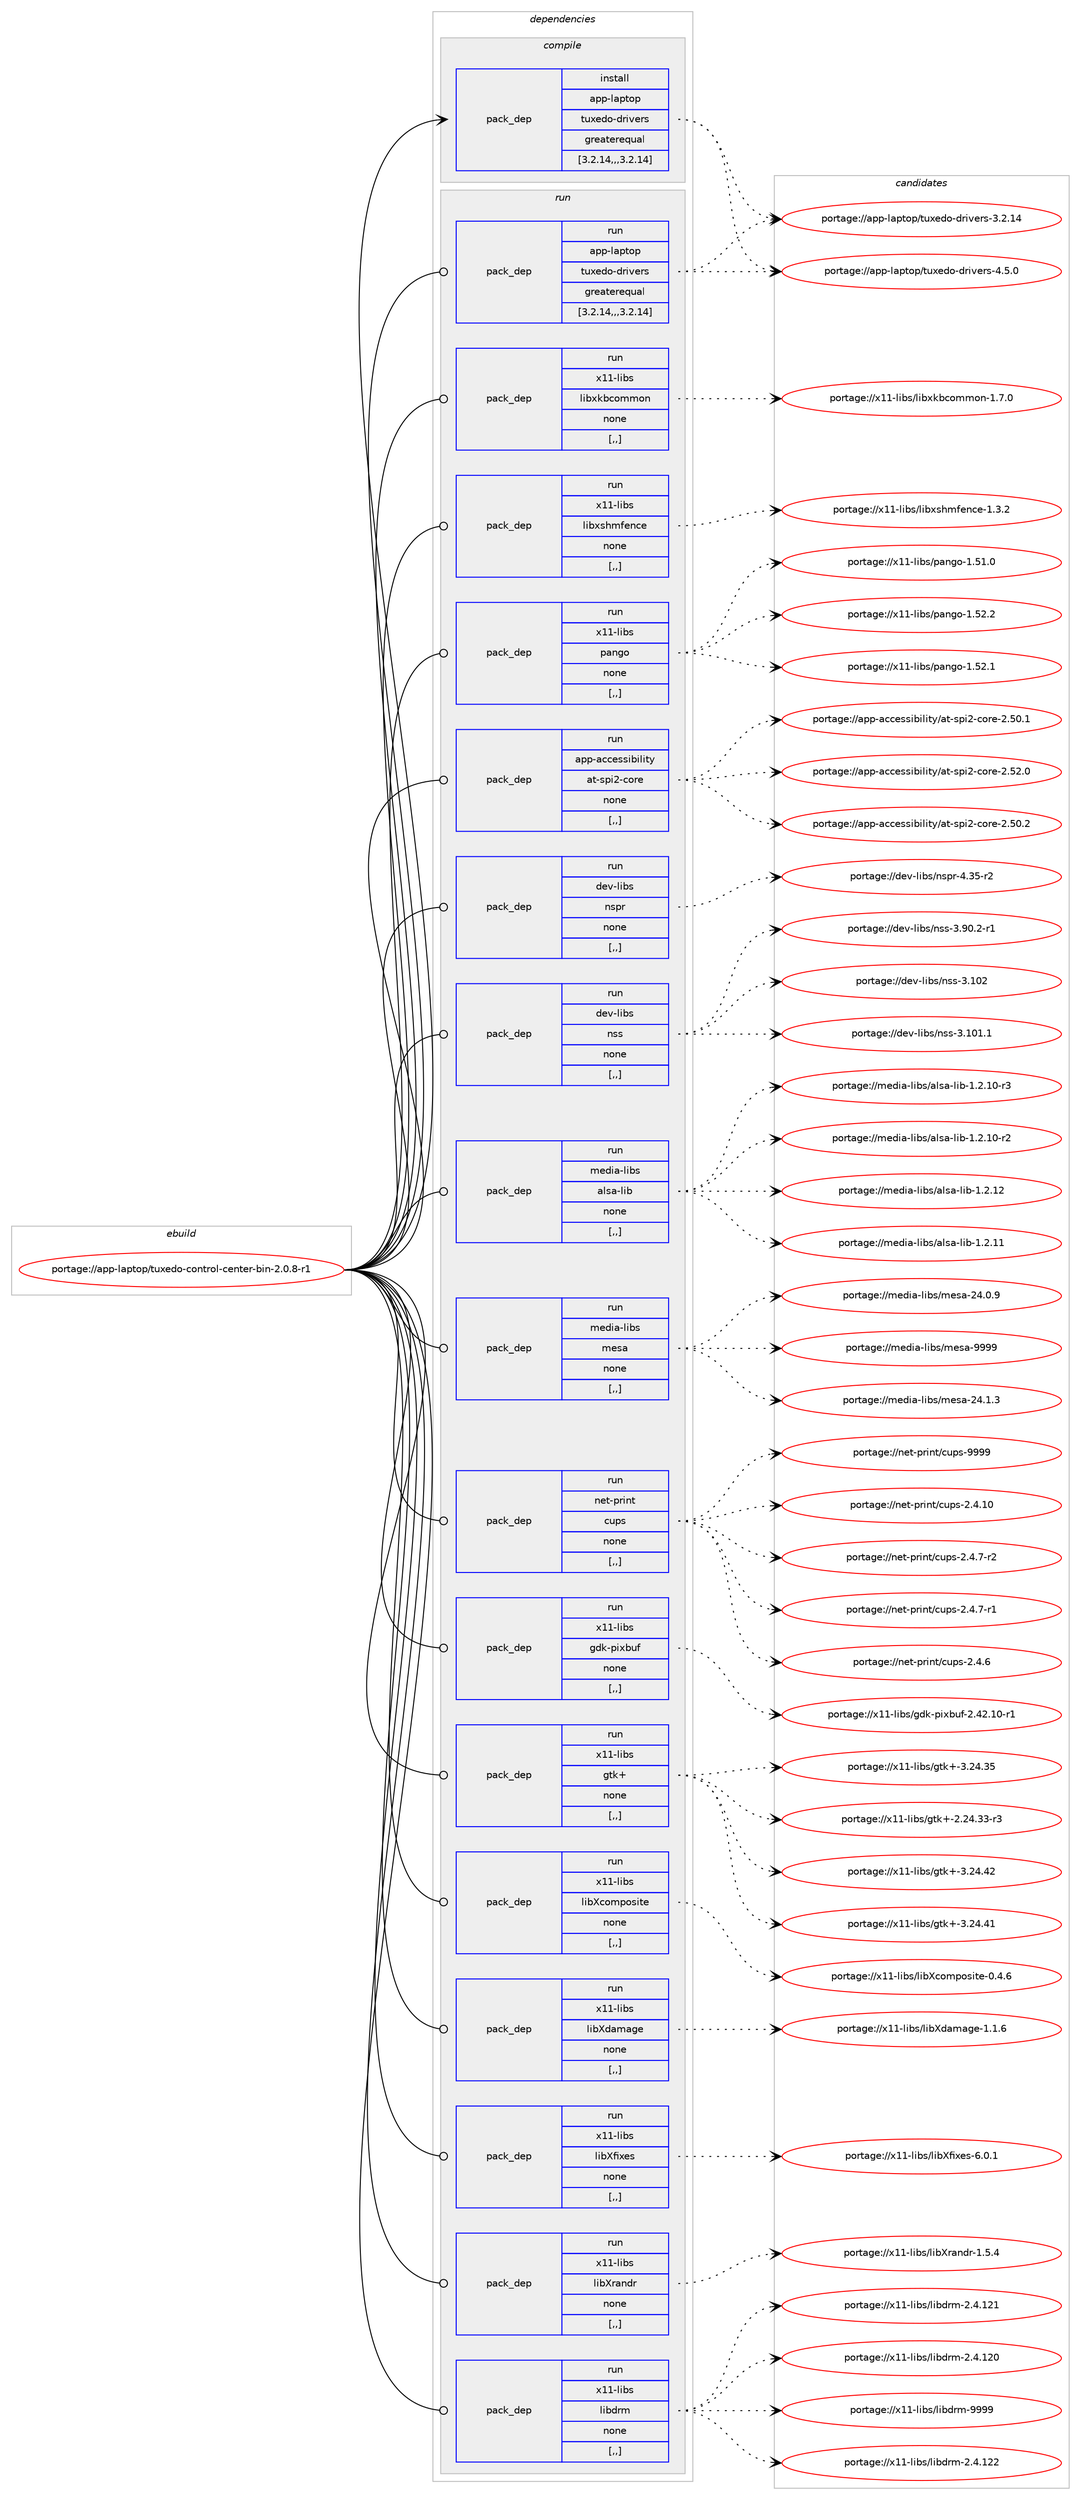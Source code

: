 digraph prolog {

# *************
# Graph options
# *************

newrank=true;
concentrate=true;
compound=true;
graph [rankdir=LR,fontname=Helvetica,fontsize=10,ranksep=1.5];#, ranksep=2.5, nodesep=0.2];
edge  [arrowhead=vee];
node  [fontname=Helvetica,fontsize=10];

# **********
# The ebuild
# **********

subgraph cluster_leftcol {
color=gray;
label=<<i>ebuild</i>>;
id [label="portage://app-laptop/tuxedo-control-center-bin-2.0.8-r1", color=red, width=4, href="../app-laptop/tuxedo-control-center-bin-2.0.8-r1.svg"];
}

# ****************
# The dependencies
# ****************

subgraph cluster_midcol {
color=gray;
label=<<i>dependencies</i>>;
subgraph cluster_compile {
fillcolor="#eeeeee";
style=filled;
label=<<i>compile</i>>;
subgraph pack27415 {
dependency39238 [label=<<TABLE BORDER="0" CELLBORDER="1" CELLSPACING="0" CELLPADDING="4" WIDTH="220"><TR><TD ROWSPAN="6" CELLPADDING="30">pack_dep</TD></TR><TR><TD WIDTH="110">install</TD></TR><TR><TD>app-laptop</TD></TR><TR><TD>tuxedo-drivers</TD></TR><TR><TD>greaterequal</TD></TR><TR><TD>[3.2.14,,,3.2.14]</TD></TR></TABLE>>, shape=none, color=blue];
}
id:e -> dependency39238:w [weight=20,style="solid",arrowhead="vee"];
}
subgraph cluster_compileandrun {
fillcolor="#eeeeee";
style=filled;
label=<<i>compile and run</i>>;
}
subgraph cluster_run {
fillcolor="#eeeeee";
style=filled;
label=<<i>run</i>>;
subgraph pack27416 {
dependency39239 [label=<<TABLE BORDER="0" CELLBORDER="1" CELLSPACING="0" CELLPADDING="4" WIDTH="220"><TR><TD ROWSPAN="6" CELLPADDING="30">pack_dep</TD></TR><TR><TD WIDTH="110">run</TD></TR><TR><TD>app-accessibility</TD></TR><TR><TD>at-spi2-core</TD></TR><TR><TD>none</TD></TR><TR><TD>[,,]</TD></TR></TABLE>>, shape=none, color=blue];
}
id:e -> dependency39239:w [weight=20,style="solid",arrowhead="odot"];
subgraph pack27417 {
dependency39240 [label=<<TABLE BORDER="0" CELLBORDER="1" CELLSPACING="0" CELLPADDING="4" WIDTH="220"><TR><TD ROWSPAN="6" CELLPADDING="30">pack_dep</TD></TR><TR><TD WIDTH="110">run</TD></TR><TR><TD>app-laptop</TD></TR><TR><TD>tuxedo-drivers</TD></TR><TR><TD>greaterequal</TD></TR><TR><TD>[3.2.14,,,3.2.14]</TD></TR></TABLE>>, shape=none, color=blue];
}
id:e -> dependency39240:w [weight=20,style="solid",arrowhead="odot"];
subgraph pack27418 {
dependency39241 [label=<<TABLE BORDER="0" CELLBORDER="1" CELLSPACING="0" CELLPADDING="4" WIDTH="220"><TR><TD ROWSPAN="6" CELLPADDING="30">pack_dep</TD></TR><TR><TD WIDTH="110">run</TD></TR><TR><TD>dev-libs</TD></TR><TR><TD>nspr</TD></TR><TR><TD>none</TD></TR><TR><TD>[,,]</TD></TR></TABLE>>, shape=none, color=blue];
}
id:e -> dependency39241:w [weight=20,style="solid",arrowhead="odot"];
subgraph pack27419 {
dependency39242 [label=<<TABLE BORDER="0" CELLBORDER="1" CELLSPACING="0" CELLPADDING="4" WIDTH="220"><TR><TD ROWSPAN="6" CELLPADDING="30">pack_dep</TD></TR><TR><TD WIDTH="110">run</TD></TR><TR><TD>dev-libs</TD></TR><TR><TD>nss</TD></TR><TR><TD>none</TD></TR><TR><TD>[,,]</TD></TR></TABLE>>, shape=none, color=blue];
}
id:e -> dependency39242:w [weight=20,style="solid",arrowhead="odot"];
subgraph pack27420 {
dependency39243 [label=<<TABLE BORDER="0" CELLBORDER="1" CELLSPACING="0" CELLPADDING="4" WIDTH="220"><TR><TD ROWSPAN="6" CELLPADDING="30">pack_dep</TD></TR><TR><TD WIDTH="110">run</TD></TR><TR><TD>media-libs</TD></TR><TR><TD>alsa-lib</TD></TR><TR><TD>none</TD></TR><TR><TD>[,,]</TD></TR></TABLE>>, shape=none, color=blue];
}
id:e -> dependency39243:w [weight=20,style="solid",arrowhead="odot"];
subgraph pack27421 {
dependency39244 [label=<<TABLE BORDER="0" CELLBORDER="1" CELLSPACING="0" CELLPADDING="4" WIDTH="220"><TR><TD ROWSPAN="6" CELLPADDING="30">pack_dep</TD></TR><TR><TD WIDTH="110">run</TD></TR><TR><TD>media-libs</TD></TR><TR><TD>mesa</TD></TR><TR><TD>none</TD></TR><TR><TD>[,,]</TD></TR></TABLE>>, shape=none, color=blue];
}
id:e -> dependency39244:w [weight=20,style="solid",arrowhead="odot"];
subgraph pack27422 {
dependency39245 [label=<<TABLE BORDER="0" CELLBORDER="1" CELLSPACING="0" CELLPADDING="4" WIDTH="220"><TR><TD ROWSPAN="6" CELLPADDING="30">pack_dep</TD></TR><TR><TD WIDTH="110">run</TD></TR><TR><TD>net-print</TD></TR><TR><TD>cups</TD></TR><TR><TD>none</TD></TR><TR><TD>[,,]</TD></TR></TABLE>>, shape=none, color=blue];
}
id:e -> dependency39245:w [weight=20,style="solid",arrowhead="odot"];
subgraph pack27423 {
dependency39246 [label=<<TABLE BORDER="0" CELLBORDER="1" CELLSPACING="0" CELLPADDING="4" WIDTH="220"><TR><TD ROWSPAN="6" CELLPADDING="30">pack_dep</TD></TR><TR><TD WIDTH="110">run</TD></TR><TR><TD>x11-libs</TD></TR><TR><TD>gdk-pixbuf</TD></TR><TR><TD>none</TD></TR><TR><TD>[,,]</TD></TR></TABLE>>, shape=none, color=blue];
}
id:e -> dependency39246:w [weight=20,style="solid",arrowhead="odot"];
subgraph pack27424 {
dependency39247 [label=<<TABLE BORDER="0" CELLBORDER="1" CELLSPACING="0" CELLPADDING="4" WIDTH="220"><TR><TD ROWSPAN="6" CELLPADDING="30">pack_dep</TD></TR><TR><TD WIDTH="110">run</TD></TR><TR><TD>x11-libs</TD></TR><TR><TD>gtk+</TD></TR><TR><TD>none</TD></TR><TR><TD>[,,]</TD></TR></TABLE>>, shape=none, color=blue];
}
id:e -> dependency39247:w [weight=20,style="solid",arrowhead="odot"];
subgraph pack27425 {
dependency39248 [label=<<TABLE BORDER="0" CELLBORDER="1" CELLSPACING="0" CELLPADDING="4" WIDTH="220"><TR><TD ROWSPAN="6" CELLPADDING="30">pack_dep</TD></TR><TR><TD WIDTH="110">run</TD></TR><TR><TD>x11-libs</TD></TR><TR><TD>libXcomposite</TD></TR><TR><TD>none</TD></TR><TR><TD>[,,]</TD></TR></TABLE>>, shape=none, color=blue];
}
id:e -> dependency39248:w [weight=20,style="solid",arrowhead="odot"];
subgraph pack27426 {
dependency39249 [label=<<TABLE BORDER="0" CELLBORDER="1" CELLSPACING="0" CELLPADDING="4" WIDTH="220"><TR><TD ROWSPAN="6" CELLPADDING="30">pack_dep</TD></TR><TR><TD WIDTH="110">run</TD></TR><TR><TD>x11-libs</TD></TR><TR><TD>libXdamage</TD></TR><TR><TD>none</TD></TR><TR><TD>[,,]</TD></TR></TABLE>>, shape=none, color=blue];
}
id:e -> dependency39249:w [weight=20,style="solid",arrowhead="odot"];
subgraph pack27427 {
dependency39250 [label=<<TABLE BORDER="0" CELLBORDER="1" CELLSPACING="0" CELLPADDING="4" WIDTH="220"><TR><TD ROWSPAN="6" CELLPADDING="30">pack_dep</TD></TR><TR><TD WIDTH="110">run</TD></TR><TR><TD>x11-libs</TD></TR><TR><TD>libXfixes</TD></TR><TR><TD>none</TD></TR><TR><TD>[,,]</TD></TR></TABLE>>, shape=none, color=blue];
}
id:e -> dependency39250:w [weight=20,style="solid",arrowhead="odot"];
subgraph pack27428 {
dependency39251 [label=<<TABLE BORDER="0" CELLBORDER="1" CELLSPACING="0" CELLPADDING="4" WIDTH="220"><TR><TD ROWSPAN="6" CELLPADDING="30">pack_dep</TD></TR><TR><TD WIDTH="110">run</TD></TR><TR><TD>x11-libs</TD></TR><TR><TD>libXrandr</TD></TR><TR><TD>none</TD></TR><TR><TD>[,,]</TD></TR></TABLE>>, shape=none, color=blue];
}
id:e -> dependency39251:w [weight=20,style="solid",arrowhead="odot"];
subgraph pack27429 {
dependency39252 [label=<<TABLE BORDER="0" CELLBORDER="1" CELLSPACING="0" CELLPADDING="4" WIDTH="220"><TR><TD ROWSPAN="6" CELLPADDING="30">pack_dep</TD></TR><TR><TD WIDTH="110">run</TD></TR><TR><TD>x11-libs</TD></TR><TR><TD>libdrm</TD></TR><TR><TD>none</TD></TR><TR><TD>[,,]</TD></TR></TABLE>>, shape=none, color=blue];
}
id:e -> dependency39252:w [weight=20,style="solid",arrowhead="odot"];
subgraph pack27430 {
dependency39253 [label=<<TABLE BORDER="0" CELLBORDER="1" CELLSPACING="0" CELLPADDING="4" WIDTH="220"><TR><TD ROWSPAN="6" CELLPADDING="30">pack_dep</TD></TR><TR><TD WIDTH="110">run</TD></TR><TR><TD>x11-libs</TD></TR><TR><TD>libxkbcommon</TD></TR><TR><TD>none</TD></TR><TR><TD>[,,]</TD></TR></TABLE>>, shape=none, color=blue];
}
id:e -> dependency39253:w [weight=20,style="solid",arrowhead="odot"];
subgraph pack27431 {
dependency39254 [label=<<TABLE BORDER="0" CELLBORDER="1" CELLSPACING="0" CELLPADDING="4" WIDTH="220"><TR><TD ROWSPAN="6" CELLPADDING="30">pack_dep</TD></TR><TR><TD WIDTH="110">run</TD></TR><TR><TD>x11-libs</TD></TR><TR><TD>libxshmfence</TD></TR><TR><TD>none</TD></TR><TR><TD>[,,]</TD></TR></TABLE>>, shape=none, color=blue];
}
id:e -> dependency39254:w [weight=20,style="solid",arrowhead="odot"];
subgraph pack27432 {
dependency39255 [label=<<TABLE BORDER="0" CELLBORDER="1" CELLSPACING="0" CELLPADDING="4" WIDTH="220"><TR><TD ROWSPAN="6" CELLPADDING="30">pack_dep</TD></TR><TR><TD WIDTH="110">run</TD></TR><TR><TD>x11-libs</TD></TR><TR><TD>pango</TD></TR><TR><TD>none</TD></TR><TR><TD>[,,]</TD></TR></TABLE>>, shape=none, color=blue];
}
id:e -> dependency39255:w [weight=20,style="solid",arrowhead="odot"];
}
}

# **************
# The candidates
# **************

subgraph cluster_choices {
rank=same;
color=gray;
label=<<i>candidates</i>>;

subgraph choice27415 {
color=black;
nodesep=1;
choice9711211245108971121161111124711611712010110011145100114105118101114115455246534648 [label="portage://app-laptop/tuxedo-drivers-4.5.0", color=red, width=4,href="../app-laptop/tuxedo-drivers-4.5.0.svg"];
choice971121124510897112116111112471161171201011001114510011410511810111411545514650464952 [label="portage://app-laptop/tuxedo-drivers-3.2.14", color=red, width=4,href="../app-laptop/tuxedo-drivers-3.2.14.svg"];
dependency39238:e -> choice9711211245108971121161111124711611712010110011145100114105118101114115455246534648:w [style=dotted,weight="100"];
dependency39238:e -> choice971121124510897112116111112471161171201011001114510011410511810111411545514650464952:w [style=dotted,weight="100"];
}
subgraph choice27416 {
color=black;
nodesep=1;
choice97112112459799991011151151059810510810511612147971164511511210550459911111410145504653504648 [label="portage://app-accessibility/at-spi2-core-2.52.0", color=red, width=4,href="../app-accessibility/at-spi2-core-2.52.0.svg"];
choice97112112459799991011151151059810510810511612147971164511511210550459911111410145504653484650 [label="portage://app-accessibility/at-spi2-core-2.50.2", color=red, width=4,href="../app-accessibility/at-spi2-core-2.50.2.svg"];
choice97112112459799991011151151059810510810511612147971164511511210550459911111410145504653484649 [label="portage://app-accessibility/at-spi2-core-2.50.1", color=red, width=4,href="../app-accessibility/at-spi2-core-2.50.1.svg"];
dependency39239:e -> choice97112112459799991011151151059810510810511612147971164511511210550459911111410145504653504648:w [style=dotted,weight="100"];
dependency39239:e -> choice97112112459799991011151151059810510810511612147971164511511210550459911111410145504653484650:w [style=dotted,weight="100"];
dependency39239:e -> choice97112112459799991011151151059810510810511612147971164511511210550459911111410145504653484649:w [style=dotted,weight="100"];
}
subgraph choice27417 {
color=black;
nodesep=1;
choice9711211245108971121161111124711611712010110011145100114105118101114115455246534648 [label="portage://app-laptop/tuxedo-drivers-4.5.0", color=red, width=4,href="../app-laptop/tuxedo-drivers-4.5.0.svg"];
choice971121124510897112116111112471161171201011001114510011410511810111411545514650464952 [label="portage://app-laptop/tuxedo-drivers-3.2.14", color=red, width=4,href="../app-laptop/tuxedo-drivers-3.2.14.svg"];
dependency39240:e -> choice9711211245108971121161111124711611712010110011145100114105118101114115455246534648:w [style=dotted,weight="100"];
dependency39240:e -> choice971121124510897112116111112471161171201011001114510011410511810111411545514650464952:w [style=dotted,weight="100"];
}
subgraph choice27418 {
color=black;
nodesep=1;
choice10010111845108105981154711011511211445524651534511450 [label="portage://dev-libs/nspr-4.35-r2", color=red, width=4,href="../dev-libs/nspr-4.35-r2.svg"];
dependency39241:e -> choice10010111845108105981154711011511211445524651534511450:w [style=dotted,weight="100"];
}
subgraph choice27419 {
color=black;
nodesep=1;
choice100101118451081059811547110115115455146494850 [label="portage://dev-libs/nss-3.102", color=red, width=4,href="../dev-libs/nss-3.102.svg"];
choice1001011184510810598115471101151154551464948494649 [label="portage://dev-libs/nss-3.101.1", color=red, width=4,href="../dev-libs/nss-3.101.1.svg"];
choice100101118451081059811547110115115455146574846504511449 [label="portage://dev-libs/nss-3.90.2-r1", color=red, width=4,href="../dev-libs/nss-3.90.2-r1.svg"];
dependency39242:e -> choice100101118451081059811547110115115455146494850:w [style=dotted,weight="100"];
dependency39242:e -> choice1001011184510810598115471101151154551464948494649:w [style=dotted,weight="100"];
dependency39242:e -> choice100101118451081059811547110115115455146574846504511449:w [style=dotted,weight="100"];
}
subgraph choice27420 {
color=black;
nodesep=1;
choice109101100105974510810598115479710811597451081059845494650464950 [label="portage://media-libs/alsa-lib-1.2.12", color=red, width=4,href="../media-libs/alsa-lib-1.2.12.svg"];
choice109101100105974510810598115479710811597451081059845494650464949 [label="portage://media-libs/alsa-lib-1.2.11", color=red, width=4,href="../media-libs/alsa-lib-1.2.11.svg"];
choice1091011001059745108105981154797108115974510810598454946504649484511451 [label="portage://media-libs/alsa-lib-1.2.10-r3", color=red, width=4,href="../media-libs/alsa-lib-1.2.10-r3.svg"];
choice1091011001059745108105981154797108115974510810598454946504649484511450 [label="portage://media-libs/alsa-lib-1.2.10-r2", color=red, width=4,href="../media-libs/alsa-lib-1.2.10-r2.svg"];
dependency39243:e -> choice109101100105974510810598115479710811597451081059845494650464950:w [style=dotted,weight="100"];
dependency39243:e -> choice109101100105974510810598115479710811597451081059845494650464949:w [style=dotted,weight="100"];
dependency39243:e -> choice1091011001059745108105981154797108115974510810598454946504649484511451:w [style=dotted,weight="100"];
dependency39243:e -> choice1091011001059745108105981154797108115974510810598454946504649484511450:w [style=dotted,weight="100"];
}
subgraph choice27421 {
color=black;
nodesep=1;
choice10910110010597451081059811547109101115974557575757 [label="portage://media-libs/mesa-9999", color=red, width=4,href="../media-libs/mesa-9999.svg"];
choice109101100105974510810598115471091011159745505246494651 [label="portage://media-libs/mesa-24.1.3", color=red, width=4,href="../media-libs/mesa-24.1.3.svg"];
choice109101100105974510810598115471091011159745505246484657 [label="portage://media-libs/mesa-24.0.9", color=red, width=4,href="../media-libs/mesa-24.0.9.svg"];
dependency39244:e -> choice10910110010597451081059811547109101115974557575757:w [style=dotted,weight="100"];
dependency39244:e -> choice109101100105974510810598115471091011159745505246494651:w [style=dotted,weight="100"];
dependency39244:e -> choice109101100105974510810598115471091011159745505246484657:w [style=dotted,weight="100"];
}
subgraph choice27422 {
color=black;
nodesep=1;
choice1101011164511211410511011647991171121154557575757 [label="portage://net-print/cups-9999", color=red, width=4,href="../net-print/cups-9999.svg"];
choice11010111645112114105110116479911711211545504652464948 [label="portage://net-print/cups-2.4.10", color=red, width=4,href="../net-print/cups-2.4.10.svg"];
choice1101011164511211410511011647991171121154550465246554511450 [label="portage://net-print/cups-2.4.7-r2", color=red, width=4,href="../net-print/cups-2.4.7-r2.svg"];
choice1101011164511211410511011647991171121154550465246554511449 [label="portage://net-print/cups-2.4.7-r1", color=red, width=4,href="../net-print/cups-2.4.7-r1.svg"];
choice110101116451121141051101164799117112115455046524654 [label="portage://net-print/cups-2.4.6", color=red, width=4,href="../net-print/cups-2.4.6.svg"];
dependency39245:e -> choice1101011164511211410511011647991171121154557575757:w [style=dotted,weight="100"];
dependency39245:e -> choice11010111645112114105110116479911711211545504652464948:w [style=dotted,weight="100"];
dependency39245:e -> choice1101011164511211410511011647991171121154550465246554511450:w [style=dotted,weight="100"];
dependency39245:e -> choice1101011164511211410511011647991171121154550465246554511449:w [style=dotted,weight="100"];
dependency39245:e -> choice110101116451121141051101164799117112115455046524654:w [style=dotted,weight="100"];
}
subgraph choice27423 {
color=black;
nodesep=1;
choice1204949451081059811547103100107451121051209811710245504652504649484511449 [label="portage://x11-libs/gdk-pixbuf-2.42.10-r1", color=red, width=4,href="../x11-libs/gdk-pixbuf-2.42.10-r1.svg"];
dependency39246:e -> choice1204949451081059811547103100107451121051209811710245504652504649484511449:w [style=dotted,weight="100"];
}
subgraph choice27424 {
color=black;
nodesep=1;
choice1204949451081059811547103116107434551465052465250 [label="portage://x11-libs/gtk+-3.24.42", color=red, width=4,href="../x11-libs/gtk+-3.24.42.svg"];
choice1204949451081059811547103116107434551465052465249 [label="portage://x11-libs/gtk+-3.24.41", color=red, width=4,href="../x11-libs/gtk+-3.24.41.svg"];
choice1204949451081059811547103116107434551465052465153 [label="portage://x11-libs/gtk+-3.24.35", color=red, width=4,href="../x11-libs/gtk+-3.24.35.svg"];
choice12049494510810598115471031161074345504650524651514511451 [label="portage://x11-libs/gtk+-2.24.33-r3", color=red, width=4,href="../x11-libs/gtk+-2.24.33-r3.svg"];
dependency39247:e -> choice1204949451081059811547103116107434551465052465250:w [style=dotted,weight="100"];
dependency39247:e -> choice1204949451081059811547103116107434551465052465249:w [style=dotted,weight="100"];
dependency39247:e -> choice1204949451081059811547103116107434551465052465153:w [style=dotted,weight="100"];
dependency39247:e -> choice12049494510810598115471031161074345504650524651514511451:w [style=dotted,weight="100"];
}
subgraph choice27425 {
color=black;
nodesep=1;
choice1204949451081059811547108105988899111109112111115105116101454846524654 [label="portage://x11-libs/libXcomposite-0.4.6", color=red, width=4,href="../x11-libs/libXcomposite-0.4.6.svg"];
dependency39248:e -> choice1204949451081059811547108105988899111109112111115105116101454846524654:w [style=dotted,weight="100"];
}
subgraph choice27426 {
color=black;
nodesep=1;
choice120494945108105981154710810598881009710997103101454946494654 [label="portage://x11-libs/libXdamage-1.1.6", color=red, width=4,href="../x11-libs/libXdamage-1.1.6.svg"];
dependency39249:e -> choice120494945108105981154710810598881009710997103101454946494654:w [style=dotted,weight="100"];
}
subgraph choice27427 {
color=black;
nodesep=1;
choice12049494510810598115471081059888102105120101115455446484649 [label="portage://x11-libs/libXfixes-6.0.1", color=red, width=4,href="../x11-libs/libXfixes-6.0.1.svg"];
dependency39250:e -> choice12049494510810598115471081059888102105120101115455446484649:w [style=dotted,weight="100"];
}
subgraph choice27428 {
color=black;
nodesep=1;
choice1204949451081059811547108105988811497110100114454946534652 [label="portage://x11-libs/libXrandr-1.5.4", color=red, width=4,href="../x11-libs/libXrandr-1.5.4.svg"];
dependency39251:e -> choice1204949451081059811547108105988811497110100114454946534652:w [style=dotted,weight="100"];
}
subgraph choice27429 {
color=black;
nodesep=1;
choice1204949451081059811547108105981001141094557575757 [label="portage://x11-libs/libdrm-9999", color=red, width=4,href="../x11-libs/libdrm-9999.svg"];
choice1204949451081059811547108105981001141094550465246495050 [label="portage://x11-libs/libdrm-2.4.122", color=red, width=4,href="../x11-libs/libdrm-2.4.122.svg"];
choice1204949451081059811547108105981001141094550465246495049 [label="portage://x11-libs/libdrm-2.4.121", color=red, width=4,href="../x11-libs/libdrm-2.4.121.svg"];
choice1204949451081059811547108105981001141094550465246495048 [label="portage://x11-libs/libdrm-2.4.120", color=red, width=4,href="../x11-libs/libdrm-2.4.120.svg"];
dependency39252:e -> choice1204949451081059811547108105981001141094557575757:w [style=dotted,weight="100"];
dependency39252:e -> choice1204949451081059811547108105981001141094550465246495050:w [style=dotted,weight="100"];
dependency39252:e -> choice1204949451081059811547108105981001141094550465246495049:w [style=dotted,weight="100"];
dependency39252:e -> choice1204949451081059811547108105981001141094550465246495048:w [style=dotted,weight="100"];
}
subgraph choice27430 {
color=black;
nodesep=1;
choice1204949451081059811547108105981201079899111109109111110454946554648 [label="portage://x11-libs/libxkbcommon-1.7.0", color=red, width=4,href="../x11-libs/libxkbcommon-1.7.0.svg"];
dependency39253:e -> choice1204949451081059811547108105981201079899111109109111110454946554648:w [style=dotted,weight="100"];
}
subgraph choice27431 {
color=black;
nodesep=1;
choice12049494510810598115471081059812011510410910210111099101454946514650 [label="portage://x11-libs/libxshmfence-1.3.2", color=red, width=4,href="../x11-libs/libxshmfence-1.3.2.svg"];
dependency39254:e -> choice12049494510810598115471081059812011510410910210111099101454946514650:w [style=dotted,weight="100"];
}
subgraph choice27432 {
color=black;
nodesep=1;
choice12049494510810598115471129711010311145494653504650 [label="portage://x11-libs/pango-1.52.2", color=red, width=4,href="../x11-libs/pango-1.52.2.svg"];
choice12049494510810598115471129711010311145494653504649 [label="portage://x11-libs/pango-1.52.1", color=red, width=4,href="../x11-libs/pango-1.52.1.svg"];
choice12049494510810598115471129711010311145494653494648 [label="portage://x11-libs/pango-1.51.0", color=red, width=4,href="../x11-libs/pango-1.51.0.svg"];
dependency39255:e -> choice12049494510810598115471129711010311145494653504650:w [style=dotted,weight="100"];
dependency39255:e -> choice12049494510810598115471129711010311145494653504649:w [style=dotted,weight="100"];
dependency39255:e -> choice12049494510810598115471129711010311145494653494648:w [style=dotted,weight="100"];
}
}

}
